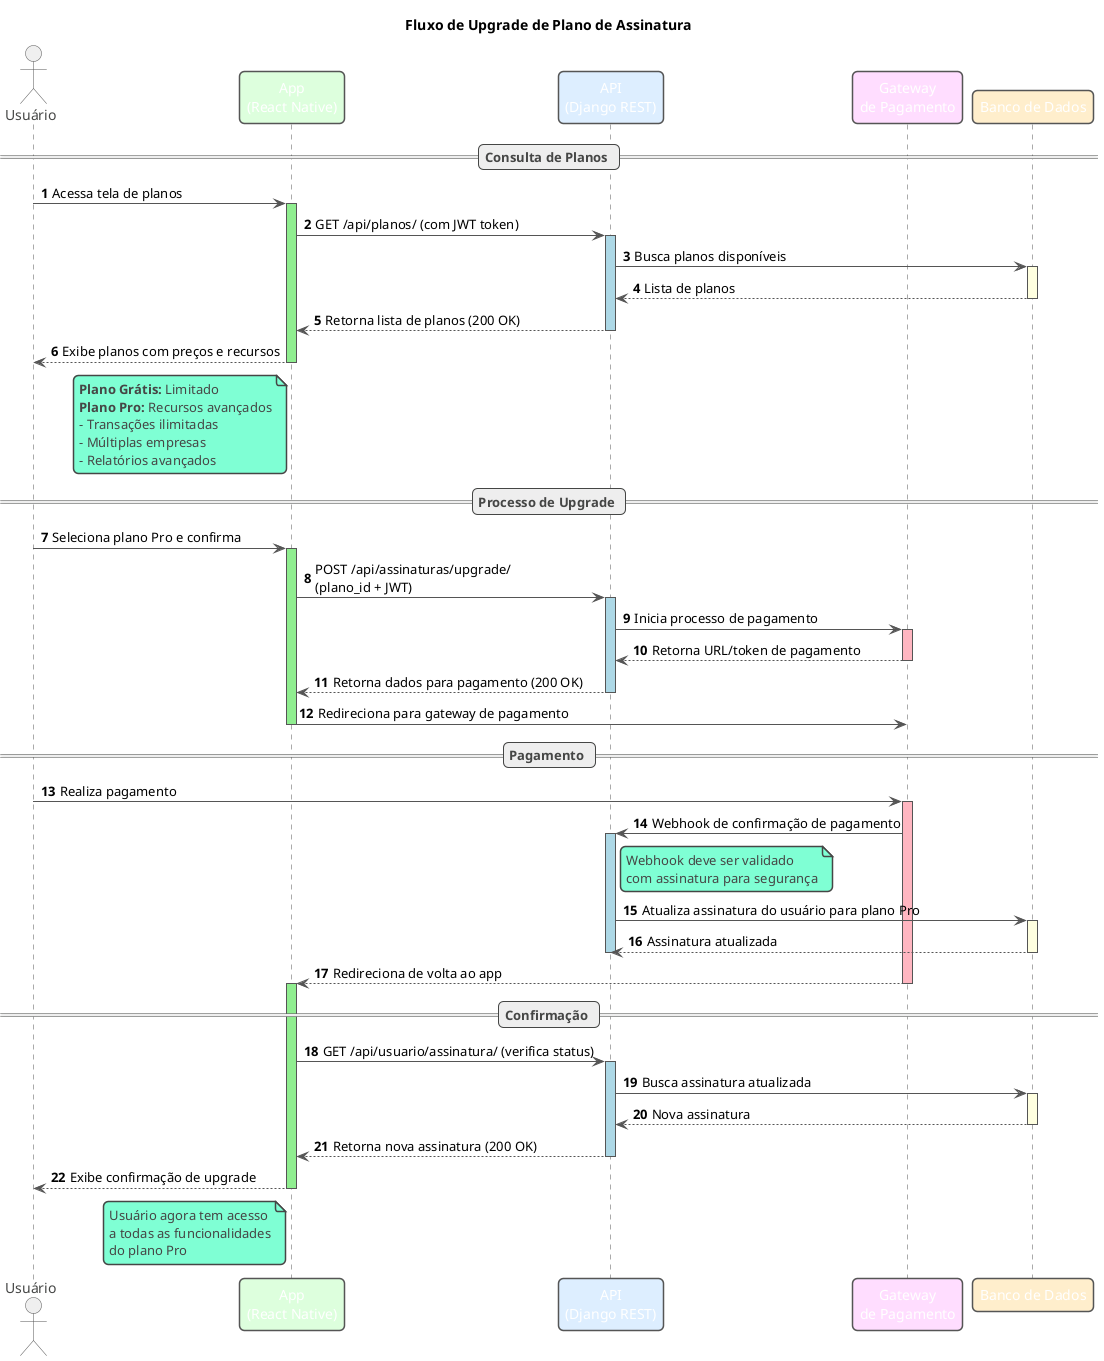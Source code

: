@startuml
' Título do Diagrama
title Fluxo de Upgrade de Plano de Assinatura

' Configurações de Aparência para um visual mais limpo e moderno
!theme vibrant
skinparam sequence {
    ArrowColor #555555
    ActorBorderColor #555555
    LifeLineBorderColor #555555
    ParticipantBorderColor #555555
    BoxBorderColor #555555
    
    ParticipantBackgroundColor #F8F8F8
    ActorBackgroundColor #EFEFEF
}
skinparam roundcorner 10
skinparam shadowing false
autonumber

' Declaração dos Participantes com cores distintas para fácil identificação
actor "Usuário" as User
participant "App\n(React Native)" as App #DDFFDD
participant "API\n(Django REST)" as API #DDEEFF
participant "Gateway\nde Pagamento" as Payment #FFDDFF
participant "Banco de Dados" as DB #FFEECC

== Consulta de Planos ==

User -> App: Acessa tela de planos
activate App #lightgreen

App -> API: GET /api/planos/ (com JWT token)
activate API #lightblue

API -> DB: Busca planos disponíveis
activate DB #lightyellow
DB --> API: Lista de planos
deactivate DB

API --> App: Retorna lista de planos (200 OK)
deactivate API

App --> User: Exibe planos com preços e recursos
note left of App
    **Plano Grátis:** Limitado
    **Plano Pro:** Recursos avançados
    - Transações ilimitadas
    - Múltiplas empresas
    - Relatórios avançados
end note
deactivate App

== Processo de Upgrade ==

User -> App: Seleciona plano Pro e confirma
activate App #lightgreen

App -> API: POST /api/assinaturas/upgrade/\n(plano_id + JWT)
activate API #lightblue

API -> Payment: Inicia processo de pagamento
activate Payment #lightpink
Payment --> API: Retorna URL/token de pagamento
deactivate Payment

API --> App: Retorna dados para pagamento (200 OK)
deactivate API

App -> Payment: Redireciona para gateway de pagamento
deactivate App

== Pagamento ==

User -> Payment: Realiza pagamento
activate Payment #lightpink

Payment -> API: Webhook de confirmação de pagamento
activate API #lightblue
note right of API
    Webhook deve ser validado
    com assinatura para segurança
end note

API -> DB: Atualiza assinatura do usuário para plano Pro
activate DB #lightyellow
DB --> API: Assinatura atualizada
deactivate DB
deactivate API

Payment --> App: Redireciona de volta ao app
deactivate Payment
activate App #lightgreen

== Confirmação ==

App -> API: GET /api/usuario/assinatura/ (verifica status)
activate API #lightblue

API -> DB: Busca assinatura atualizada
activate DB #lightyellow
DB --> API: Nova assinatura
deactivate DB

API --> App: Retorna nova assinatura (200 OK)
deactivate API

App --> User: Exibe confirmação de upgrade
note left of App
    Usuário agora tem acesso
    a todas as funcionalidades
    do plano Pro
end note
deactivate App

@enduml